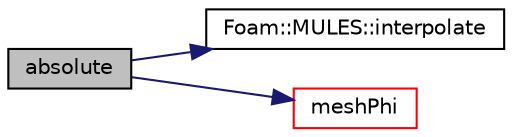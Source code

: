 digraph "absolute"
{
  bgcolor="transparent";
  edge [fontname="Helvetica",fontsize="10",labelfontname="Helvetica",labelfontsize="10"];
  node [fontname="Helvetica",fontsize="10",shape=record];
  rankdir="LR";
  Node1 [label="absolute",height=0.2,width=0.4,color="black", fillcolor="grey75", style="filled", fontcolor="black"];
  Node1 -> Node2 [color="midnightblue",fontsize="10",style="solid",fontname="Helvetica"];
  Node2 [label="Foam::MULES::interpolate",height=0.2,width=0.4,color="black",URL="$a11038.html#a4d62f21551985d814104861e7c1d9b4f"];
  Node1 -> Node3 [color="midnightblue",fontsize="10",style="solid",fontname="Helvetica"];
  Node3 [label="meshPhi",height=0.2,width=0.4,color="red",URL="$a11014.html#a4de91c07f95262e698d486b45f6c2fe6"];
}
